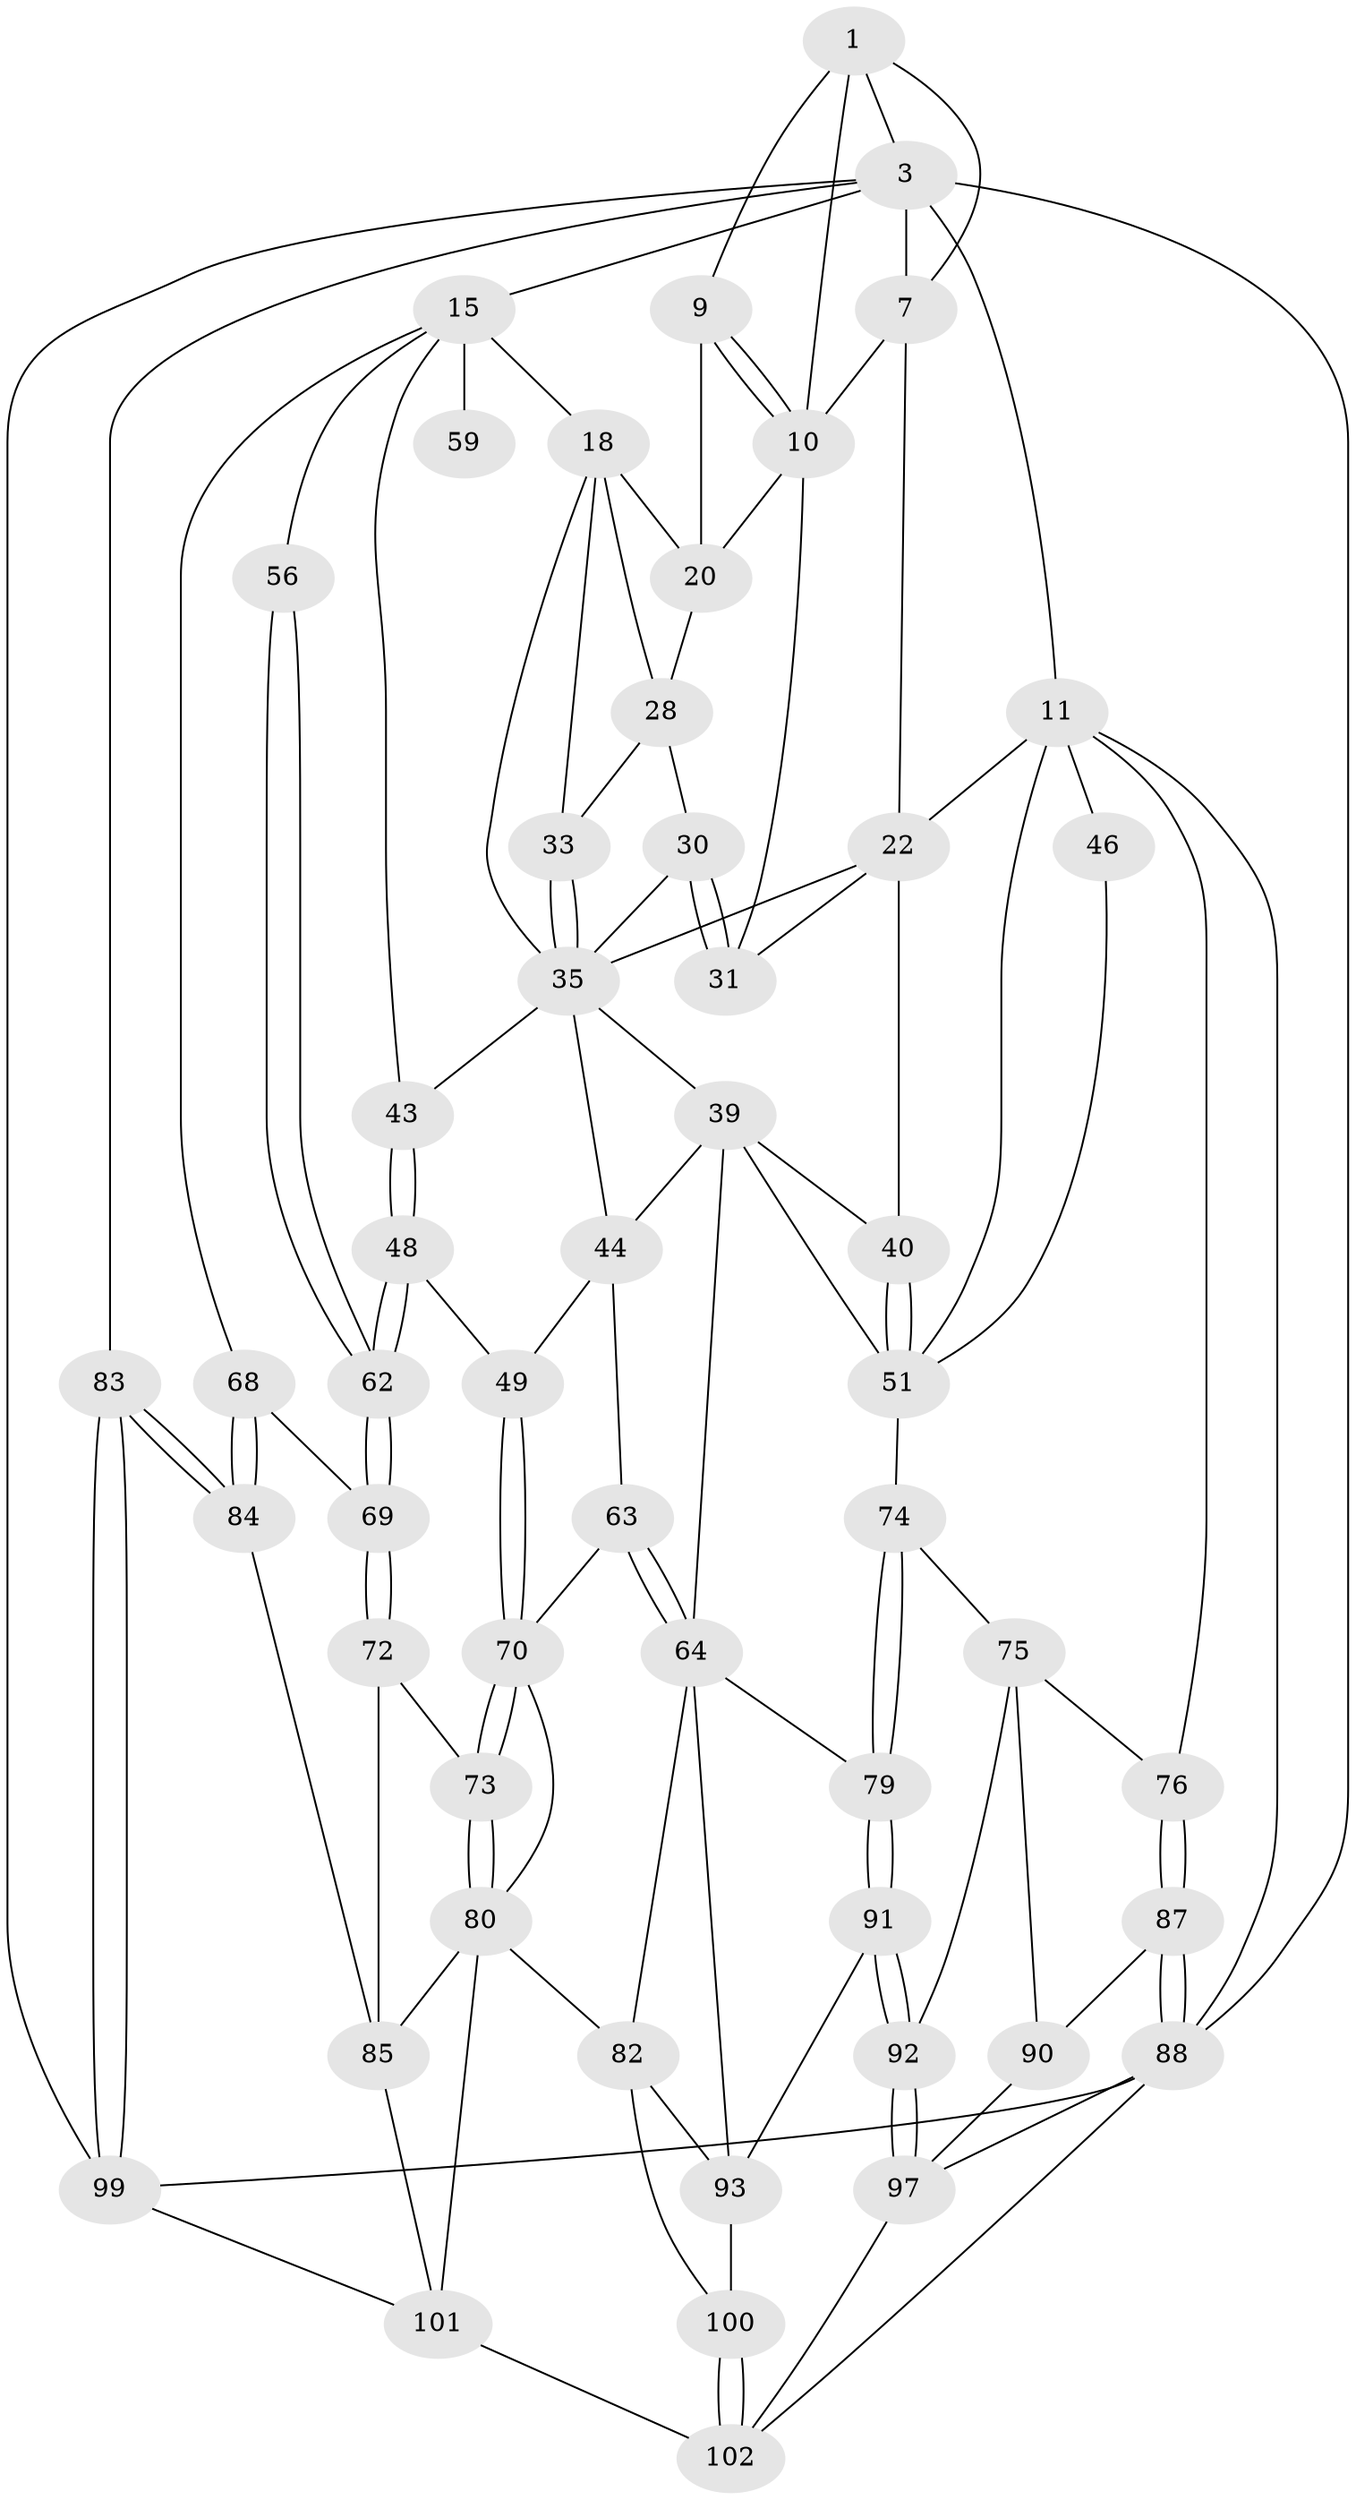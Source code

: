 // original degree distribution, {3: 0.018867924528301886, 4: 0.24528301886792453, 5: 0.5094339622641509, 6: 0.22641509433962265}
// Generated by graph-tools (version 1.1) at 2025/28/03/15/25 16:28:03]
// undirected, 53 vertices, 123 edges
graph export_dot {
graph [start="1"]
  node [color=gray90,style=filled];
  1 [pos="+0.49081780798628416+0",super="+2+6"];
  3 [pos="+1+0",super="+4+14"];
  7 [pos="+0.27382060077237025+0.07412653810408208",super="+21"];
  9 [pos="+0.7688506207713702+0"];
  10 [pos="+0.48952877817714857+0.13349407582245282",super="+25"];
  11 [pos="+0.01730000141279239+0.27692389097763975",super="+24+12"];
  15 [pos="+1+0.34647637217690275",super="+16+58"];
  18 [pos="+0.8279665757039538+0.2960109815215166",super="+19+32"];
  20 [pos="+0.7673346072788721+0.029728219133561072",super="+27"];
  22 [pos="+0.2561225931726653+0.3289551491026275",super="+34+23"];
  28 [pos="+0.6918876568136809+0.22693868887809587",super="+29"];
  30 [pos="+0.4936221221888871+0.29050863185859976"];
  31 [pos="+0.48226021816641323+0.2687532023569737"];
  33 [pos="+0.634605463201197+0.3316807899319366"];
  35 [pos="+0.6017794155043568+0.43275432216105936",super="+41+36"];
  39 [pos="+0.4174779026740752+0.45951533559510993",super="+45"];
  40 [pos="+0.23706820566800638+0.4094087756190552"];
  43 [pos="+0.7491485137904188+0.5343127897576263"];
  44 [pos="+0.583546127358151+0.48194896069386833",super="+50"];
  46 [pos="+0.10457258599030789+0.5437626428510974"];
  48 [pos="+0.698232840988616+0.5761024479523723"];
  49 [pos="+0.6567610696497929+0.5948340462260794"];
  51 [pos="+0.2385821944348587+0.60903793682372",super="+52"];
  56 [pos="+0.8032326261909104+0.5579993116745235"];
  59 [pos="+0.8881246384100087+0.6307858476043986"];
  62 [pos="+0.7671433131290211+0.677218912831902"];
  63 [pos="+0.4433780781367282+0.6502982989184827"];
  64 [pos="+0.4329461718672396+0.6489052071937197",super="+77"];
  68 [pos="+0.8133504123569241+0.7437010514665867"];
  69 [pos="+0.773449585381396+0.7448886993577364"];
  70 [pos="+0.6477459330160702+0.7020724344185767",super="+71"];
  72 [pos="+0.6954188763183143+0.7792561946408976"];
  73 [pos="+0.6889131512128644+0.7796682910064674"];
  74 [pos="+0.21047072991667246+0.7502344215461486"];
  75 [pos="+0.14537083418433816+0.7865302292256673",super="+89"];
  76 [pos="+0.11911994141230015+0.7840123633969385"];
  79 [pos="+0.2672037080673995+0.803418282079078"];
  80 [pos="+0.6178395242427336+0.8538777758038171",super="+81"];
  82 [pos="+0.4978061108000882+0.871971457246807",super="+95"];
  83 [pos="+1+0.8201645808756165"];
  84 [pos="+0.9026620552868053+0.8547671951496315"];
  85 [pos="+0.8443294351309056+0.9301782933105849",super="+86"];
  87 [pos="+0+0.8479195751561037"];
  88 [pos="+0+0.9130459197615637",super="+103"];
  90 [pos="+0.11090912965866047+0.8910445318960099"];
  91 [pos="+0.2207941727271599+0.943765534956567"];
  92 [pos="+0.20506241244639598+0.9572640701488706"];
  93 [pos="+0.3437888908851817+0.8397044268980817",super="+94"];
  97 [pos="+0.19619343052948257+0.9730585638065864",super="+98"];
  99 [pos="+1+1"];
  100 [pos="+0.35165179449678197+0.9401164960731858"];
  101 [pos="+0.5591660031387827+1",super="+106"];
  102 [pos="+0.5060654285458617+1",super="+104"];
  1 -- 3;
  1 -- 9;
  1 -- 10;
  1 -- 7;
  3 -- 99;
  3 -- 7;
  3 -- 11 [weight=2];
  3 -- 83;
  3 -- 15 [weight=2];
  3 -- 88;
  7 -- 10;
  7 -- 22;
  9 -- 10;
  9 -- 10;
  9 -- 20;
  10 -- 20;
  10 -- 31;
  11 -- 46 [weight=2];
  11 -- 22;
  11 -- 51;
  11 -- 88;
  11 -- 76;
  15 -- 18;
  15 -- 56 [weight=2];
  15 -- 43;
  15 -- 59 [weight=3];
  15 -- 68;
  18 -- 20;
  18 -- 28;
  18 -- 33;
  18 -- 35;
  20 -- 28;
  22 -- 31;
  22 -- 40;
  22 -- 35;
  28 -- 33;
  28 -- 30;
  30 -- 31;
  30 -- 31;
  30 -- 35;
  33 -- 35;
  33 -- 35;
  35 -- 43;
  35 -- 39;
  35 -- 44;
  39 -- 40;
  39 -- 64;
  39 -- 51;
  39 -- 44;
  40 -- 51;
  40 -- 51;
  43 -- 48;
  43 -- 48;
  44 -- 49;
  44 -- 63;
  46 -- 51;
  48 -- 49;
  48 -- 62;
  48 -- 62;
  49 -- 70;
  49 -- 70;
  51 -- 74;
  56 -- 62;
  56 -- 62;
  62 -- 69;
  62 -- 69;
  63 -- 64;
  63 -- 64;
  63 -- 70;
  64 -- 82;
  64 -- 93;
  64 -- 79;
  68 -- 69;
  68 -- 84;
  68 -- 84;
  69 -- 72;
  69 -- 72;
  70 -- 73;
  70 -- 73;
  70 -- 80;
  72 -- 73;
  72 -- 85;
  73 -- 80;
  73 -- 80;
  74 -- 75;
  74 -- 79;
  74 -- 79;
  75 -- 76;
  75 -- 90;
  75 -- 92;
  76 -- 87;
  76 -- 87;
  79 -- 91;
  79 -- 91;
  80 -- 82;
  80 -- 101;
  80 -- 85;
  82 -- 100;
  82 -- 93;
  83 -- 84;
  83 -- 84;
  83 -- 99;
  83 -- 99;
  84 -- 85;
  85 -- 101;
  87 -- 88;
  87 -- 88;
  87 -- 90;
  88 -- 97;
  88 -- 99;
  88 -- 102;
  90 -- 97;
  91 -- 92;
  91 -- 92;
  91 -- 93;
  92 -- 97;
  92 -- 97;
  93 -- 100;
  97 -- 102;
  99 -- 101;
  100 -- 102;
  100 -- 102;
  101 -- 102;
}
